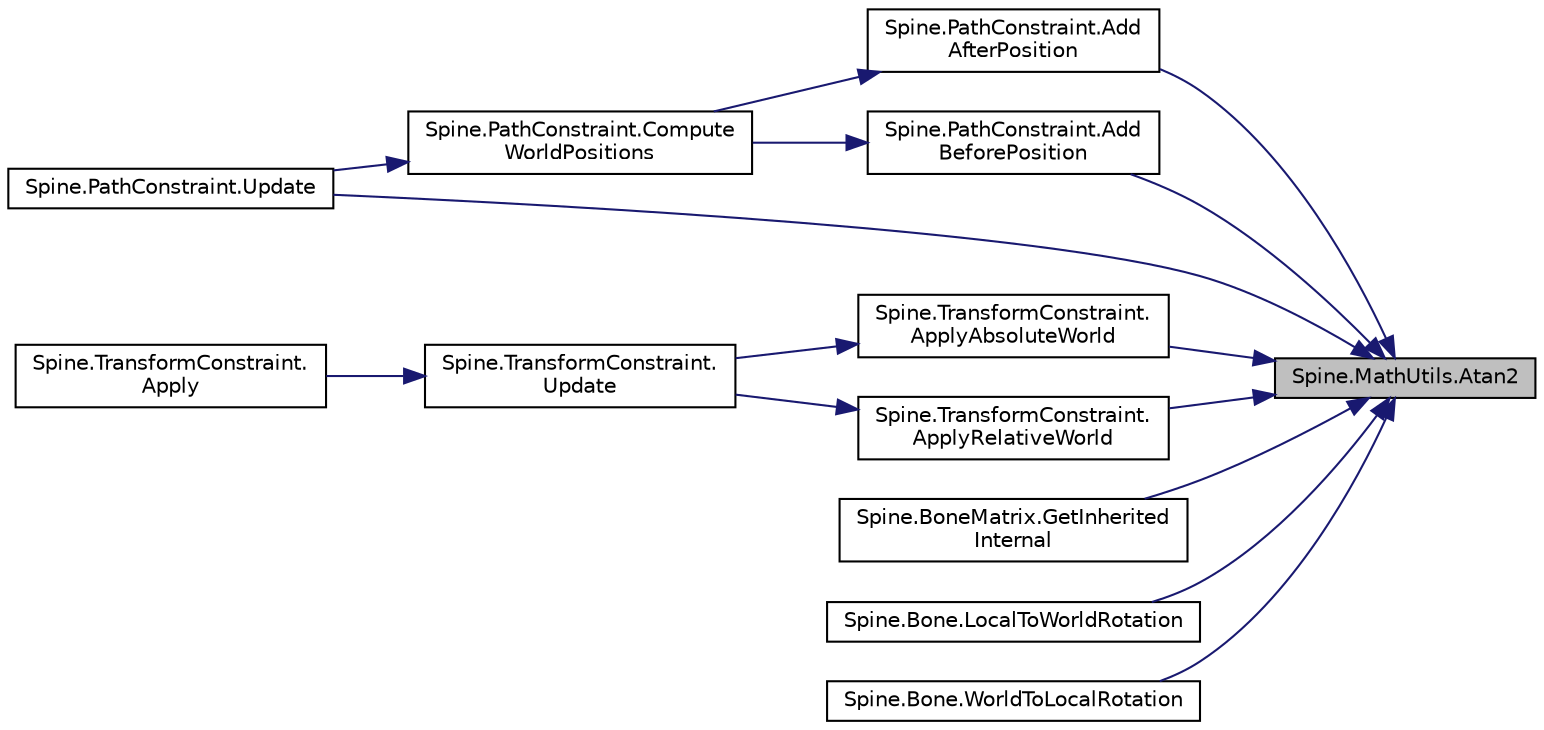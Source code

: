 digraph "Spine.MathUtils.Atan2"
{
 // LATEX_PDF_SIZE
  edge [fontname="Helvetica",fontsize="10",labelfontname="Helvetica",labelfontsize="10"];
  node [fontname="Helvetica",fontsize="10",shape=record];
  rankdir="RL";
  Node1 [label="Spine.MathUtils.Atan2",height=0.2,width=0.4,color="black", fillcolor="grey75", style="filled", fontcolor="black",tooltip="Returns atan2 in radians, faster but less accurate than Math.Atan2. Average error of 0...."];
  Node1 -> Node2 [dir="back",color="midnightblue",fontsize="10",style="solid"];
  Node2 [label="Spine.PathConstraint.Add\lAfterPosition",height=0.2,width=0.4,color="black", fillcolor="white", style="filled",URL="$class_spine_1_1_path_constraint.html#a09ff5cb5acc91c834109513418e61943",tooltip=" "];
  Node2 -> Node3 [dir="back",color="midnightblue",fontsize="10",style="solid"];
  Node3 [label="Spine.PathConstraint.Compute\lWorldPositions",height=0.2,width=0.4,color="black", fillcolor="white", style="filled",URL="$class_spine_1_1_path_constraint.html#a0a486ebfb77dc0339a9cd45bd12ad9d2",tooltip=" "];
  Node3 -> Node4 [dir="back",color="midnightblue",fontsize="10",style="solid"];
  Node4 [label="Spine.PathConstraint.Update",height=0.2,width=0.4,color="black", fillcolor="white", style="filled",URL="$class_spine_1_1_path_constraint.html#a1b84dbe4fd8e07faa1e9f1e4f61948f7",tooltip=" "];
  Node1 -> Node5 [dir="back",color="midnightblue",fontsize="10",style="solid"];
  Node5 [label="Spine.PathConstraint.Add\lBeforePosition",height=0.2,width=0.4,color="black", fillcolor="white", style="filled",URL="$class_spine_1_1_path_constraint.html#a3086313512cfee8dc03c0ed0b1c48fda",tooltip=" "];
  Node5 -> Node3 [dir="back",color="midnightblue",fontsize="10",style="solid"];
  Node1 -> Node6 [dir="back",color="midnightblue",fontsize="10",style="solid"];
  Node6 [label="Spine.TransformConstraint.\lApplyAbsoluteWorld",height=0.2,width=0.4,color="black", fillcolor="white", style="filled",URL="$class_spine_1_1_transform_constraint.html#abf5166c6e4980f9dd325b58490cae98f",tooltip=" "];
  Node6 -> Node7 [dir="back",color="midnightblue",fontsize="10",style="solid"];
  Node7 [label="Spine.TransformConstraint.\lUpdate",height=0.2,width=0.4,color="black", fillcolor="white", style="filled",URL="$class_spine_1_1_transform_constraint.html#aae86c5f4517de6fe45671f7edb8864dc",tooltip=" "];
  Node7 -> Node8 [dir="back",color="midnightblue",fontsize="10",style="solid"];
  Node8 [label="Spine.TransformConstraint.\lApply",height=0.2,width=0.4,color="black", fillcolor="white", style="filled",URL="$class_spine_1_1_transform_constraint.html#a87fe519e24de8ddb8169c15d621121e2",tooltip=" "];
  Node1 -> Node9 [dir="back",color="midnightblue",fontsize="10",style="solid"];
  Node9 [label="Spine.TransformConstraint.\lApplyRelativeWorld",height=0.2,width=0.4,color="black", fillcolor="white", style="filled",URL="$class_spine_1_1_transform_constraint.html#a7f3667042018db294f8053cbb24a94d8",tooltip=" "];
  Node9 -> Node7 [dir="back",color="midnightblue",fontsize="10",style="solid"];
  Node1 -> Node10 [dir="back",color="midnightblue",fontsize="10",style="solid"];
  Node10 [label="Spine.BoneMatrix.GetInherited\lInternal",height=0.2,width=0.4,color="black", fillcolor="white", style="filled",URL="$struct_spine_1_1_bone_matrix.html#a4410aadcd0c9bc36d05d83b1ab5f0582",tooltip=" "];
  Node1 -> Node11 [dir="back",color="midnightblue",fontsize="10",style="solid"];
  Node11 [label="Spine.Bone.LocalToWorldRotation",height=0.2,width=0.4,color="black", fillcolor="white", style="filled",URL="$class_spine_1_1_bone.html#aaba512ff57ace74ea287eaf67ffe683c",tooltip=" "];
  Node1 -> Node4 [dir="back",color="midnightblue",fontsize="10",style="solid"];
  Node1 -> Node12 [dir="back",color="midnightblue",fontsize="10",style="solid"];
  Node12 [label="Spine.Bone.WorldToLocalRotation",height=0.2,width=0.4,color="black", fillcolor="white", style="filled",URL="$class_spine_1_1_bone.html#a900f988a99dde5481b6f3cfe3da7eebd",tooltip=" "];
}
